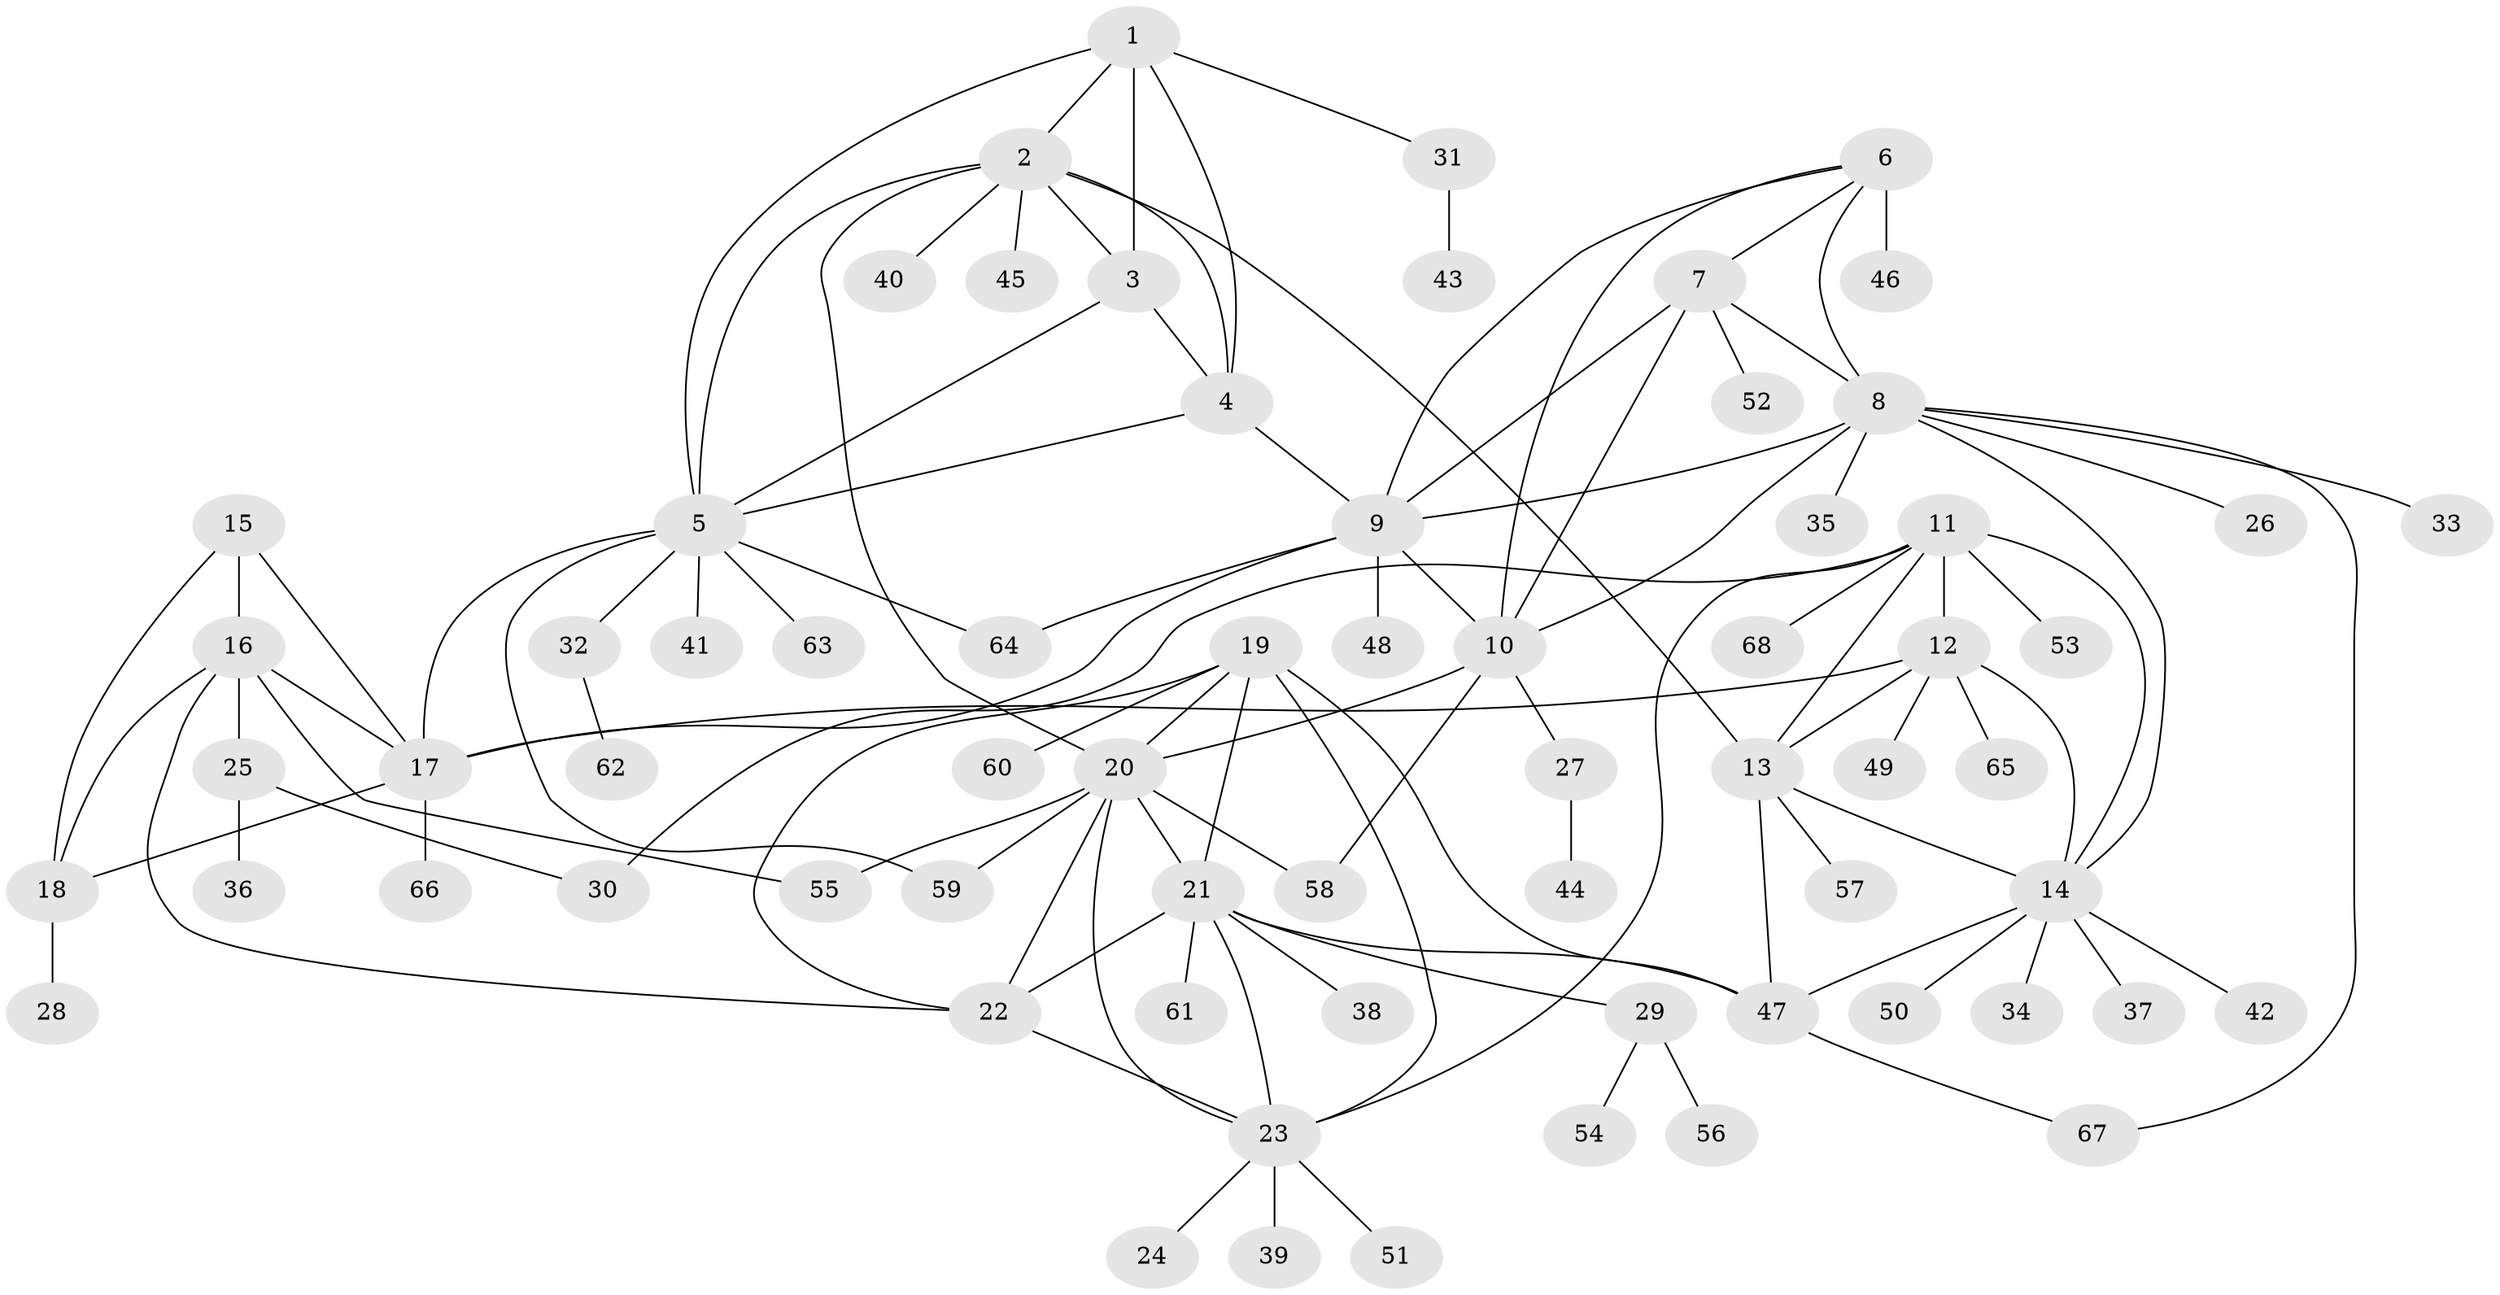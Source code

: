// original degree distribution, {6: 0.02702702702702703, 9: 0.06306306306306306, 5: 0.036036036036036036, 11: 0.02702702702702703, 10: 0.018018018018018018, 8: 0.018018018018018018, 4: 0.02702702702702703, 7: 0.02702702702702703, 2: 0.15315315315315314, 3: 0.02702702702702703, 1: 0.5765765765765766}
// Generated by graph-tools (version 1.1) at 2025/52/03/04/25 22:52:34]
// undirected, 68 vertices, 106 edges
graph export_dot {
  node [color=gray90,style=filled];
  1;
  2;
  3;
  4;
  5;
  6;
  7;
  8;
  9;
  10;
  11;
  12;
  13;
  14;
  15;
  16;
  17;
  18;
  19;
  20;
  21;
  22;
  23;
  24;
  25;
  26;
  27;
  28;
  29;
  30;
  31;
  32;
  33;
  34;
  35;
  36;
  37;
  38;
  39;
  40;
  41;
  42;
  43;
  44;
  45;
  46;
  47;
  48;
  49;
  50;
  51;
  52;
  53;
  54;
  55;
  56;
  57;
  58;
  59;
  60;
  61;
  62;
  63;
  64;
  65;
  66;
  67;
  68;
  1 -- 2 [weight=1.0];
  1 -- 3 [weight=1.0];
  1 -- 4 [weight=1.0];
  1 -- 5 [weight=1.0];
  1 -- 31 [weight=1.0];
  2 -- 3 [weight=1.0];
  2 -- 4 [weight=1.0];
  2 -- 5 [weight=1.0];
  2 -- 13 [weight=1.0];
  2 -- 20 [weight=1.0];
  2 -- 40 [weight=1.0];
  2 -- 45 [weight=1.0];
  3 -- 4 [weight=1.0];
  3 -- 5 [weight=1.0];
  4 -- 5 [weight=1.0];
  4 -- 9 [weight=1.0];
  5 -- 17 [weight=1.0];
  5 -- 32 [weight=1.0];
  5 -- 41 [weight=1.0];
  5 -- 59 [weight=1.0];
  5 -- 63 [weight=1.0];
  5 -- 64 [weight=1.0];
  6 -- 7 [weight=1.0];
  6 -- 8 [weight=1.0];
  6 -- 9 [weight=1.0];
  6 -- 10 [weight=1.0];
  6 -- 46 [weight=6.0];
  7 -- 8 [weight=1.0];
  7 -- 9 [weight=1.0];
  7 -- 10 [weight=1.0];
  7 -- 52 [weight=1.0];
  8 -- 9 [weight=1.0];
  8 -- 10 [weight=1.0];
  8 -- 14 [weight=1.0];
  8 -- 26 [weight=1.0];
  8 -- 33 [weight=1.0];
  8 -- 35 [weight=1.0];
  8 -- 67 [weight=1.0];
  9 -- 10 [weight=1.0];
  9 -- 17 [weight=1.0];
  9 -- 48 [weight=1.0];
  9 -- 64 [weight=1.0];
  10 -- 20 [weight=1.0];
  10 -- 27 [weight=1.0];
  10 -- 58 [weight=1.0];
  11 -- 12 [weight=1.0];
  11 -- 13 [weight=2.0];
  11 -- 14 [weight=1.0];
  11 -- 23 [weight=1.0];
  11 -- 30 [weight=1.0];
  11 -- 53 [weight=1.0];
  11 -- 68 [weight=1.0];
  12 -- 13 [weight=2.0];
  12 -- 14 [weight=1.0];
  12 -- 17 [weight=1.0];
  12 -- 49 [weight=1.0];
  12 -- 65 [weight=1.0];
  13 -- 14 [weight=2.0];
  13 -- 47 [weight=1.0];
  13 -- 57 [weight=1.0];
  14 -- 34 [weight=1.0];
  14 -- 37 [weight=1.0];
  14 -- 42 [weight=1.0];
  14 -- 47 [weight=1.0];
  14 -- 50 [weight=1.0];
  15 -- 16 [weight=4.0];
  15 -- 17 [weight=1.0];
  15 -- 18 [weight=1.0];
  16 -- 17 [weight=2.0];
  16 -- 18 [weight=2.0];
  16 -- 22 [weight=1.0];
  16 -- 25 [weight=1.0];
  16 -- 55 [weight=1.0];
  17 -- 18 [weight=1.0];
  17 -- 66 [weight=1.0];
  18 -- 28 [weight=5.0];
  19 -- 20 [weight=1.0];
  19 -- 21 [weight=1.0];
  19 -- 22 [weight=1.0];
  19 -- 23 [weight=1.0];
  19 -- 47 [weight=1.0];
  19 -- 60 [weight=1.0];
  20 -- 21 [weight=1.0];
  20 -- 22 [weight=1.0];
  20 -- 23 [weight=1.0];
  20 -- 55 [weight=1.0];
  20 -- 58 [weight=1.0];
  20 -- 59 [weight=1.0];
  21 -- 22 [weight=1.0];
  21 -- 23 [weight=1.0];
  21 -- 29 [weight=1.0];
  21 -- 38 [weight=1.0];
  21 -- 47 [weight=1.0];
  21 -- 61 [weight=1.0];
  22 -- 23 [weight=1.0];
  23 -- 24 [weight=1.0];
  23 -- 39 [weight=1.0];
  23 -- 51 [weight=1.0];
  25 -- 30 [weight=1.0];
  25 -- 36 [weight=1.0];
  27 -- 44 [weight=1.0];
  29 -- 54 [weight=1.0];
  29 -- 56 [weight=1.0];
  31 -- 43 [weight=1.0];
  32 -- 62 [weight=1.0];
  47 -- 67 [weight=1.0];
}
